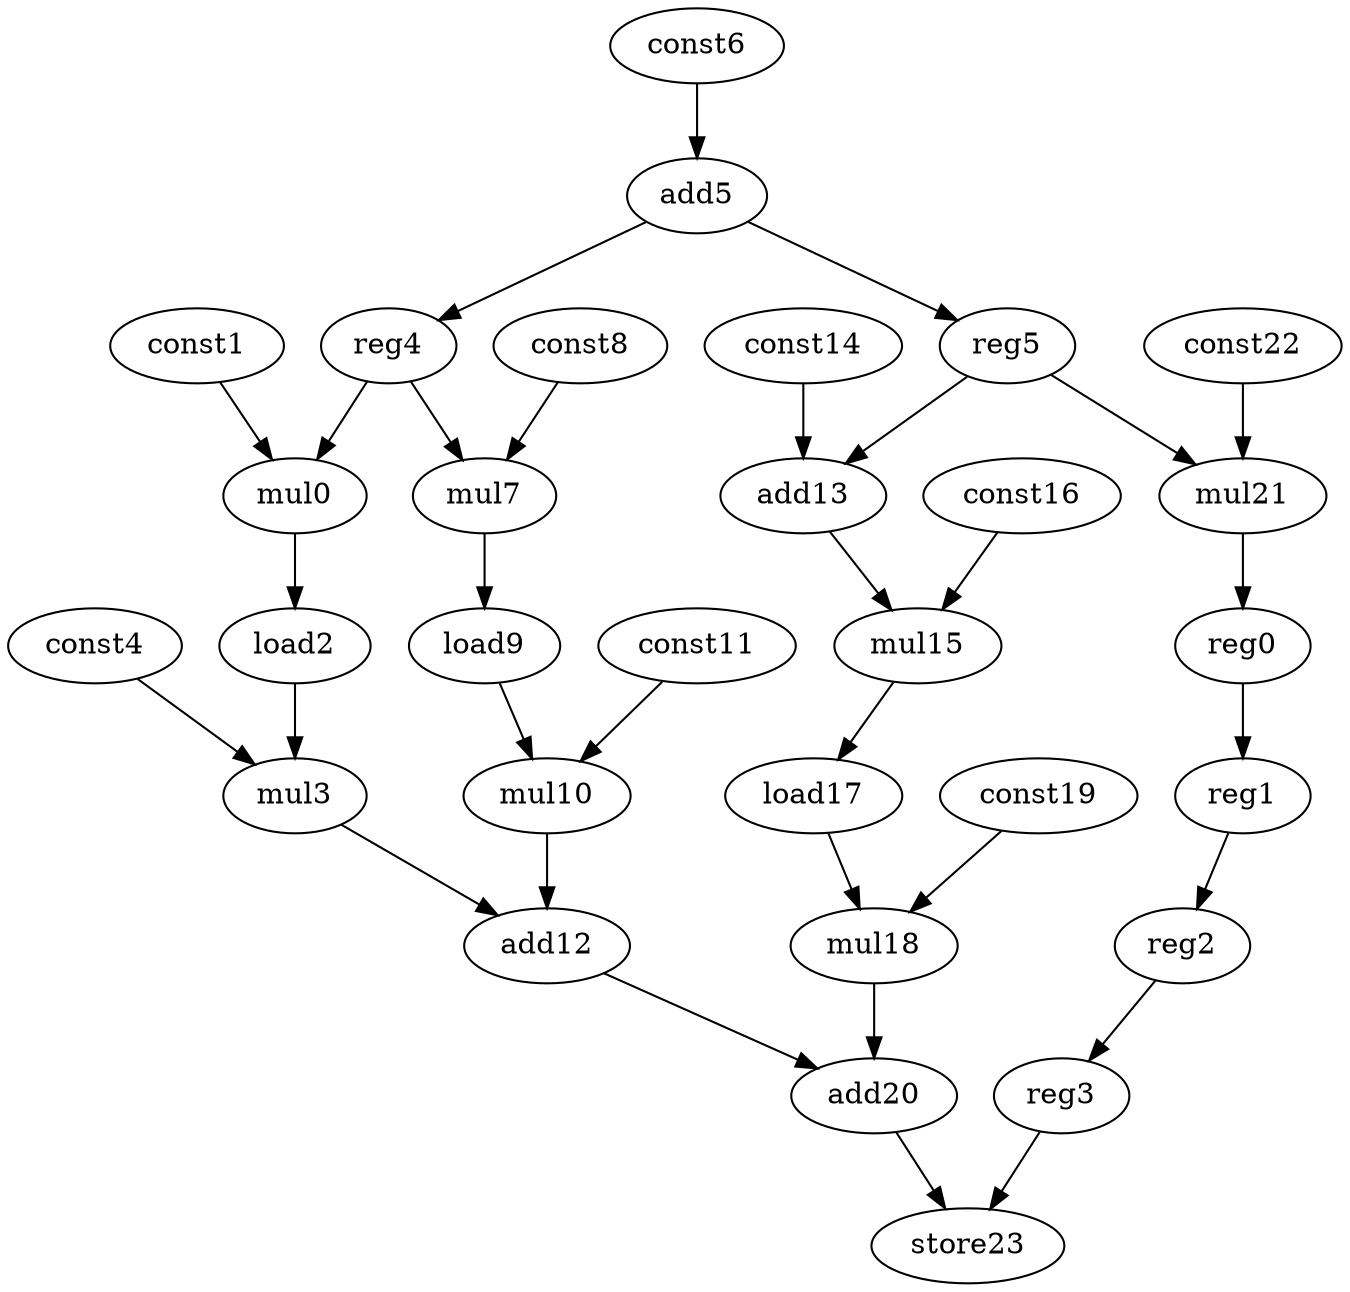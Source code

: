 digraph G {
    mul0;
    load2;
    const1;
    mul3;
    add12;
    const4;
    add5;
    reg4;
    reg5;
    const6;
    mul7;
    load9;
    const8;
    mul10;
    const11;
    add20;
    add13;
    mul15;
    const14;
    load17;
    const16;
    mul18;
    const19;
    store23;
    mul21;
    reg0;
    const22;
    reg1;
    reg2;
    reg3;
    mul0 -> load2 [w=2];
    load2 -> mul3 [w=0];
    const1 -> mul0 [w=0];
    mul3 -> add12 [w=2];
    add12 -> add20 [w=0];
    const4 -> mul3 [w=0];
    add5 -> reg4 [w=2];
    add5 -> reg5 [w=1];
    reg4 -> mul7 [w=0];
    reg4 -> mul0 [w=0];
    reg5 -> add13 [w=0];
    reg5 -> mul21 [w=0];
    const6 -> add5 [w=0];
    mul7 -> load9 [w=0];
    load9 -> mul10 [w=0];
    const8 -> mul7 [w=0];
    mul10 -> add12 [w=0];
    const11 -> mul10 [w=0];
    add20 -> store23 [w=3];
    add13 -> mul15 [w=1];
    mul15 -> load17 [w=0];
    const14 -> add13 [w=0];
    load17 -> mul18 [w=0];
    const16 -> mul15 [w=0];
    mul18 -> add20 [w=0];
    const19 -> mul18 [w=0];
    mul21 -> reg0 [w=0];
    reg0 -> reg1 [w=0];
    const22 -> mul21 [w=0];
    reg1 -> reg2 [w=0];
    reg2 -> reg3 [w=0];
    reg3 -> store23 [w=0];
}
